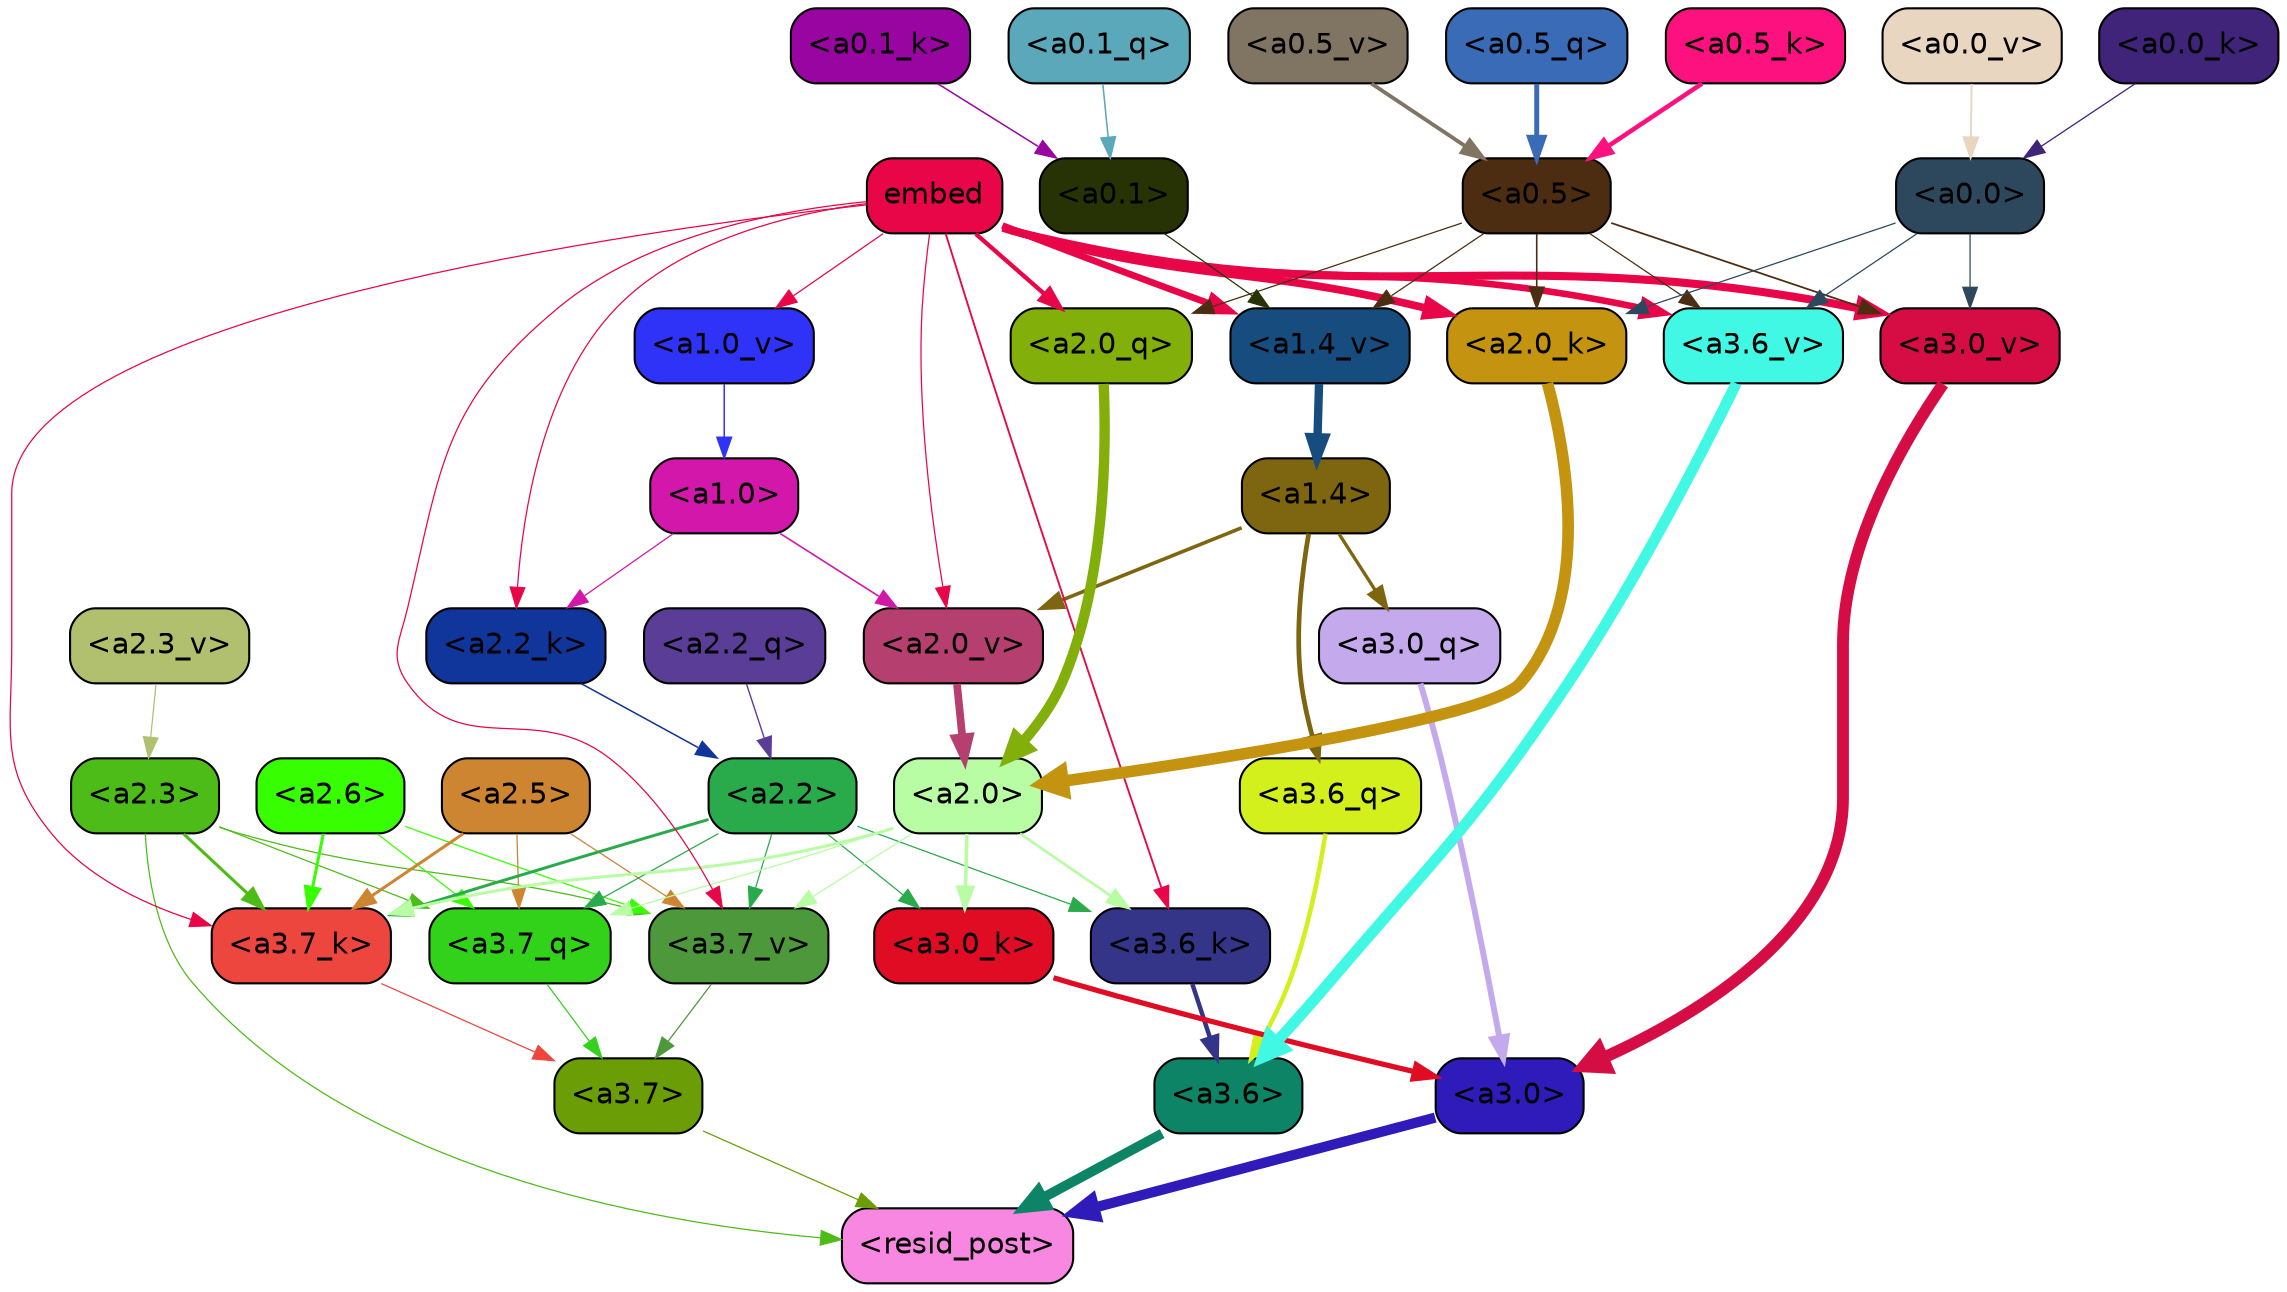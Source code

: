 strict digraph "" {
	graph [bgcolor=transparent,
		layout=dot,
		overlap=false,
		splines=true
	];
	"<a3.7>"	[color=black,
		fillcolor="#6b9e06",
		fontname=Helvetica,
		shape=box,
		style="filled, rounded"];
	"<resid_post>"	[color=black,
		fillcolor="#f887e2",
		fontname=Helvetica,
		shape=box,
		style="filled, rounded"];
	"<a3.7>" -> "<resid_post>"	[color="#6b9e06",
		penwidth=0.6];
	"<a3.6>"	[color=black,
		fillcolor="#0c8465",
		fontname=Helvetica,
		shape=box,
		style="filled, rounded"];
	"<a3.6>" -> "<resid_post>"	[color="#0c8465",
		penwidth=4.746312499046326];
	"<a3.0>"	[color=black,
		fillcolor="#2e1bb9",
		fontname=Helvetica,
		shape=box,
		style="filled, rounded"];
	"<a3.0>" -> "<resid_post>"	[color="#2e1bb9",
		penwidth=4.896343111991882];
	"<a2.3>"	[color=black,
		fillcolor="#4ebc18",
		fontname=Helvetica,
		shape=box,
		style="filled, rounded"];
	"<a2.3>" -> "<resid_post>"	[color="#4ebc18",
		penwidth=0.6];
	"<a3.7_q>"	[color=black,
		fillcolor="#32d21b",
		fontname=Helvetica,
		shape=box,
		style="filled, rounded"];
	"<a2.3>" -> "<a3.7_q>"	[color="#4ebc18",
		penwidth=0.6];
	"<a3.7_k>"	[color=black,
		fillcolor="#ed463f",
		fontname=Helvetica,
		shape=box,
		style="filled, rounded"];
	"<a2.3>" -> "<a3.7_k>"	[color="#4ebc18",
		penwidth=1.467104621231556];
	"<a3.7_v>"	[color=black,
		fillcolor="#4c983b",
		fontname=Helvetica,
		shape=box,
		style="filled, rounded"];
	"<a2.3>" -> "<a3.7_v>"	[color="#4ebc18",
		penwidth=0.6];
	"<a3.7_q>" -> "<a3.7>"	[color="#32d21b",
		penwidth=0.6];
	"<a3.6_q>"	[color=black,
		fillcolor="#d3ef1c",
		fontname=Helvetica,
		shape=box,
		style="filled, rounded"];
	"<a3.6_q>" -> "<a3.6>"	[color="#d3ef1c",
		penwidth=2.160832464694977];
	"<a3.0_q>"	[color=black,
		fillcolor="#c4aaec",
		fontname=Helvetica,
		shape=box,
		style="filled, rounded"];
	"<a3.0_q>" -> "<a3.0>"	[color="#c4aaec",
		penwidth=2.870753765106201];
	"<a3.7_k>" -> "<a3.7>"	[color="#ed463f",
		penwidth=0.6];
	"<a3.6_k>"	[color=black,
		fillcolor="#343589",
		fontname=Helvetica,
		shape=box,
		style="filled, rounded"];
	"<a3.6_k>" -> "<a3.6>"	[color="#343589",
		penwidth=2.13908451795578];
	"<a3.0_k>"	[color=black,
		fillcolor="#df0c24",
		fontname=Helvetica,
		shape=box,
		style="filled, rounded"];
	"<a3.0_k>" -> "<a3.0>"	[color="#df0c24",
		penwidth=2.520303964614868];
	"<a3.7_v>" -> "<a3.7>"	[color="#4c983b",
		penwidth=0.6];
	"<a3.6_v>"	[color=black,
		fillcolor="#40f8e4",
		fontname=Helvetica,
		shape=box,
		style="filled, rounded"];
	"<a3.6_v>" -> "<a3.6>"	[color="#40f8e4",
		penwidth=5.297133803367615];
	"<a3.0_v>"	[color=black,
		fillcolor="#d60d45",
		fontname=Helvetica,
		shape=box,
		style="filled, rounded"];
	"<a3.0_v>" -> "<a3.0>"	[color="#d60d45",
		penwidth=5.680712580680847];
	"<a2.6>"	[color=black,
		fillcolor="#37fe01",
		fontname=Helvetica,
		shape=box,
		style="filled, rounded"];
	"<a2.6>" -> "<a3.7_q>"	[color="#37fe01",
		penwidth=0.6];
	"<a2.6>" -> "<a3.7_k>"	[color="#37fe01",
		penwidth=1.4453159049153328];
	"<a2.6>" -> "<a3.7_v>"	[color="#37fe01",
		penwidth=0.6];
	"<a2.5>"	[color=black,
		fillcolor="#cd8532",
		fontname=Helvetica,
		shape=box,
		style="filled, rounded"];
	"<a2.5>" -> "<a3.7_q>"	[color="#cd8532",
		penwidth=0.6];
	"<a2.5>" -> "<a3.7_k>"	[color="#cd8532",
		penwidth=1.4526091292500496];
	"<a2.5>" -> "<a3.7_v>"	[color="#cd8532",
		penwidth=0.6];
	"<a2.2>"	[color=black,
		fillcolor="#29ab4b",
		fontname=Helvetica,
		shape=box,
		style="filled, rounded"];
	"<a2.2>" -> "<a3.7_q>"	[color="#29ab4b",
		penwidth=0.6];
	"<a2.2>" -> "<a3.7_k>"	[color="#29ab4b",
		penwidth=1.4310357049107552];
	"<a2.2>" -> "<a3.6_k>"	[color="#29ab4b",
		penwidth=0.6];
	"<a2.2>" -> "<a3.0_k>"	[color="#29ab4b",
		penwidth=0.6];
	"<a2.2>" -> "<a3.7_v>"	[color="#29ab4b",
		penwidth=0.6];
	"<a2.0>"	[color=black,
		fillcolor="#b8fda4",
		fontname=Helvetica,
		shape=box,
		style="filled, rounded"];
	"<a2.0>" -> "<a3.7_q>"	[color="#b8fda4",
		penwidth=0.6];
	"<a2.0>" -> "<a3.7_k>"	[color="#b8fda4",
		penwidth=1.4314699843525887];
	"<a2.0>" -> "<a3.6_k>"	[color="#b8fda4",
		penwidth=1.2950235605239868];
	"<a2.0>" -> "<a3.0_k>"	[color="#b8fda4",
		penwidth=1.712992787361145];
	"<a2.0>" -> "<a3.7_v>"	[color="#b8fda4",
		penwidth=0.6];
	"<a1.4>"	[color=black,
		fillcolor="#7e650f",
		fontname=Helvetica,
		shape=box,
		style="filled, rounded"];
	"<a1.4>" -> "<a3.6_q>"	[color="#7e650f",
		penwidth=2.2719132900238037];
	"<a1.4>" -> "<a3.0_q>"	[color="#7e650f",
		penwidth=1.5932877659797668];
	"<a2.0_v>"	[color=black,
		fillcolor="#b54070",
		fontname=Helvetica,
		shape=box,
		style="filled, rounded"];
	"<a1.4>" -> "<a2.0_v>"	[color="#7e650f",
		penwidth=1.7291951477527618];
	embed	[color=black,
		fillcolor="#e90648",
		fontname=Helvetica,
		shape=box,
		style="filled, rounded"];
	embed -> "<a3.7_k>"	[color="#e90648",
		penwidth=0.6];
	embed -> "<a3.6_k>"	[color="#e90648",
		penwidth=0.891706109046936];
	embed -> "<a3.7_v>"	[color="#e90648",
		penwidth=0.6];
	embed -> "<a3.6_v>"	[color="#e90648",
		penwidth=3.1766927242279053];
	embed -> "<a3.0_v>"	[color="#e90648",
		penwidth=3.9005755856633186];
	"<a2.0_q>"	[color=black,
		fillcolor="#82af0a",
		fontname=Helvetica,
		shape=box,
		style="filled, rounded"];
	embed -> "<a2.0_q>"	[color="#e90648",
		penwidth=2.0615941286087036];
	"<a2.2_k>"	[color=black,
		fillcolor="#11369b",
		fontname=Helvetica,
		shape=box,
		style="filled, rounded"];
	embed -> "<a2.2_k>"	[color="#e90648",
		penwidth=0.6];
	"<a2.0_k>"	[color=black,
		fillcolor="#c49410",
		fontname=Helvetica,
		shape=box,
		style="filled, rounded"];
	embed -> "<a2.0_k>"	[color="#e90648",
		penwidth=3.732139825820923];
	embed -> "<a2.0_v>"	[color="#e90648",
		penwidth=0.6];
	"<a1.4_v>"	[color=black,
		fillcolor="#174c7f",
		fontname=Helvetica,
		shape=box,
		style="filled, rounded"];
	embed -> "<a1.4_v>"	[color="#e90648",
		penwidth=3.2134487628936768];
	"<a1.0_v>"	[color=black,
		fillcolor="#2f33f7",
		fontname=Helvetica,
		shape=box,
		style="filled, rounded"];
	embed -> "<a1.0_v>"	[color="#e90648",
		penwidth=0.6];
	"<a0.5>"	[color=black,
		fillcolor="#4d2d11",
		fontname=Helvetica,
		shape=box,
		style="filled, rounded"];
	"<a0.5>" -> "<a3.6_v>"	[color="#4d2d11",
		penwidth=0.6];
	"<a0.5>" -> "<a3.0_v>"	[color="#4d2d11",
		penwidth=0.8493617177009583];
	"<a0.5>" -> "<a2.0_q>"	[color="#4d2d11",
		penwidth=0.6];
	"<a0.5>" -> "<a2.0_k>"	[color="#4d2d11",
		penwidth=0.7637084722518921];
	"<a0.5>" -> "<a1.4_v>"	[color="#4d2d11",
		penwidth=0.6];
	"<a0.0>"	[color=black,
		fillcolor="#2d485d",
		fontname=Helvetica,
		shape=box,
		style="filled, rounded"];
	"<a0.0>" -> "<a3.6_v>"	[color="#2d485d",
		penwidth=0.6];
	"<a0.0>" -> "<a3.0_v>"	[color="#2d485d",
		penwidth=0.6];
	"<a0.0>" -> "<a2.0_k>"	[color="#2d485d",
		penwidth=0.6];
	"<a2.2_q>"	[color=black,
		fillcolor="#593d96",
		fontname=Helvetica,
		shape=box,
		style="filled, rounded"];
	"<a2.2_q>" -> "<a2.2>"	[color="#593d96",
		penwidth=0.6677633281797171];
	"<a2.0_q>" -> "<a2.0>"	[color="#82af0a",
		penwidth=4.966194009408355];
	"<a2.2_k>" -> "<a2.2>"	[color="#11369b",
		penwidth=0.7399393804371357];
	"<a2.0_k>" -> "<a2.0>"	[color="#c49410",
		penwidth=5.5817058570683];
	"<a2.3_v>"	[color=black,
		fillcolor="#b1c06f",
		fontname=Helvetica,
		shape=box,
		style="filled, rounded"];
	"<a2.3_v>" -> "<a2.3>"	[color="#b1c06f",
		penwidth=0.6];
	"<a2.0_v>" -> "<a2.0>"	[color="#b54070",
		penwidth=3.7102378383278847];
	"<a1.0>"	[color=black,
		fillcolor="#d217aa",
		fontname=Helvetica,
		shape=box,
		style="filled, rounded"];
	"<a1.0>" -> "<a2.2_k>"	[color="#d217aa",
		penwidth=0.6];
	"<a1.0>" -> "<a2.0_v>"	[color="#d217aa",
		penwidth=0.7823128998279572];
	"<a1.4_v>" -> "<a1.4>"	[color="#174c7f",
		penwidth=4.028138041496277];
	"<a1.0_v>" -> "<a1.0>"	[color="#2f33f7",
		penwidth=0.7187004089355469];
	"<a0.1>"	[color=black,
		fillcolor="#273305",
		fontname=Helvetica,
		shape=box,
		style="filled, rounded"];
	"<a0.1>" -> "<a1.4_v>"	[color="#273305",
		penwidth=0.6];
	"<a0.5_q>"	[color=black,
		fillcolor="#396bb7",
		fontname=Helvetica,
		shape=box,
		style="filled, rounded"];
	"<a0.5_q>" -> "<a0.5>"	[color="#396bb7",
		penwidth=2.3771026134490967];
	"<a0.1_q>"	[color=black,
		fillcolor="#5aa8b9",
		fontname=Helvetica,
		shape=box,
		style="filled, rounded"];
	"<a0.1_q>" -> "<a0.1>"	[color="#5aa8b9",
		penwidth=0.7368991374969482];
	"<a0.5_k>"	[color=black,
		fillcolor="#fd117e",
		fontname=Helvetica,
		shape=box,
		style="filled, rounded"];
	"<a0.5_k>" -> "<a0.5>"	[color="#fd117e",
		penwidth=2.2010657787323];
	"<a0.1_k>"	[color=black,
		fillcolor="#9805a0",
		fontname=Helvetica,
		shape=box,
		style="filled, rounded"];
	"<a0.1_k>" -> "<a0.1>"	[color="#9805a0",
		penwidth=0.7254314422607422];
	"<a0.0_k>"	[color=black,
		fillcolor="#40247a",
		fontname=Helvetica,
		shape=box,
		style="filled, rounded"];
	"<a0.0_k>" -> "<a0.0>"	[color="#40247a",
		penwidth=0.6203725337982178];
	"<a0.5_v>"	[color=black,
		fillcolor="#807463",
		fontname=Helvetica,
		shape=box,
		style="filled, rounded"];
	"<a0.5_v>" -> "<a0.5>"	[color="#807463",
		penwidth=1.8365508317947388];
	"<a0.0_v>"	[color=black,
		fillcolor="#e8d6c1",
		fontname=Helvetica,
		shape=box,
		style="filled, rounded"];
	"<a0.0_v>" -> "<a0.0>"	[color="#e8d6c1",
		penwidth=0.8879287242889404];
}
